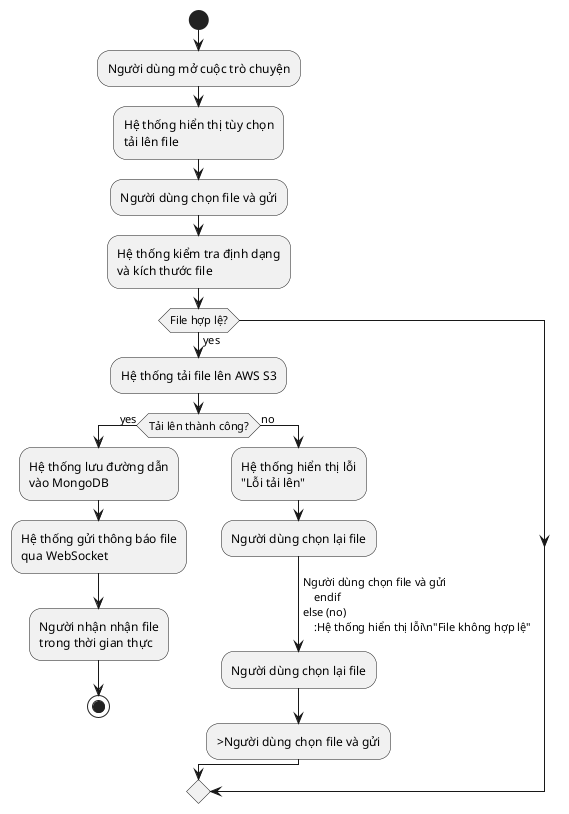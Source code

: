 @startuml
start
:Người dùng mở cuộc trò chuyện;
:Hệ thống hiển thị tùy chọn\ntải lên file;
:Người dùng chọn file và gửi;
:Hệ thống kiểm tra định dạng\nvà kích thước file;

if (File hợp lệ?) then (yes)
    :Hệ thống tải file lên AWS S3;
    if (Tải lên thành công?) then (yes)
        :Hệ thống lưu đường dẫn\nvào MongoDB;
        :Hệ thống gửi thông báo file\nqua WebSocket;
        :Người nhận nhận file\ntrong thời gian thực;
        stop
    else (no)
        :Hệ thống hiển thị lỗi\n"Lỗi tải lên";
        :Người dùng chọn lại file;
        ->Người dùng chọn file và gửi
    endif
else (no)
    :Hệ thống hiển thị lỗi\n"File không hợp lệ";
    :Người dùng chọn lại file;
    ->Người dùng chọn file và gửi
endif

@enduml